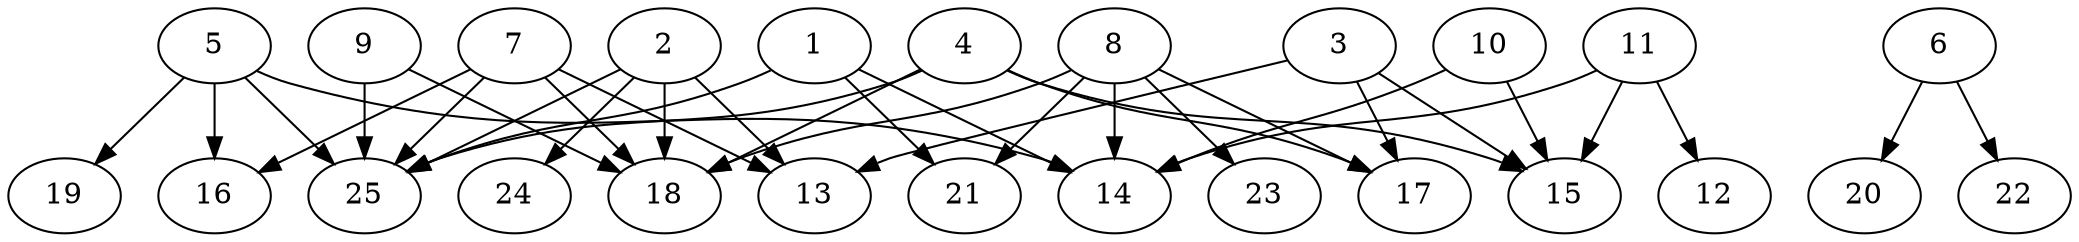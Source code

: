// DAG automatically generated by daggen at Fri Aug  4 16:35:14 2017
// ./daggen --dot -n 25 --fat 0.8 --regular 0.8 --density 0.8 --jump 2 
digraph G {
  1 [size="68719", alpha="0.20"]
  1 -> 14 [size ="134"]
  1 -> 21 [size ="134"]
  1 -> 25 [size ="134"]
  2 [size="13980", alpha="0.10"]
  2 -> 13 [size ="839"]
  2 -> 18 [size ="839"]
  2 -> 24 [size ="839"]
  2 -> 25 [size ="839"]
  3 [size="2494", alpha="0.13"]
  3 -> 13 [size ="134"]
  3 -> 15 [size ="134"]
  3 -> 17 [size ="134"]
  4 [size="19042", alpha="0.13"]
  4 -> 15 [size ="679"]
  4 -> 17 [size ="679"]
  4 -> 18 [size ="679"]
  4 -> 25 [size ="679"]
  5 [size="1073742", alpha="0.01"]
  5 -> 14 [size ="839"]
  5 -> 16 [size ="839"]
  5 -> 19 [size ="839"]
  5 -> 25 [size ="839"]
  6 [size="1700", alpha="0.05"]
  6 -> 20 [size ="75"]
  6 -> 22 [size ="75"]
  7 [size="1073742", alpha="0.13"]
  7 -> 13 [size ="839"]
  7 -> 16 [size ="839"]
  7 -> 18 [size ="839"]
  7 -> 25 [size ="839"]
  8 [size="134218", alpha="0.09"]
  8 -> 14 [size ="210"]
  8 -> 17 [size ="210"]
  8 -> 18 [size ="210"]
  8 -> 21 [size ="210"]
  8 -> 23 [size ="210"]
  9 [size="28991", alpha="0.16"]
  9 -> 18 [size ="75"]
  9 -> 25 [size ="75"]
  10 [size="5734", alpha="0.12"]
  10 -> 14 [size ="302"]
  10 -> 15 [size ="302"]
  11 [size="12020", alpha="0.08"]
  11 -> 12 [size ="302"]
  11 -> 14 [size ="302"]
  11 -> 15 [size ="302"]
  12 [size="13986", alpha="0.11"]
  13 [size="782758", alpha="0.07"]
  14 [size="395408", alpha="0.11"]
  15 [size="368293", alpha="0.12"]
  16 [size="332981", alpha="0.05"]
  17 [size="231928", alpha="0.19"]
  18 [size="28991", alpha="0.17"]
  19 [size="1082168", alpha="0.10"]
  20 [size="101150", alpha="0.14"]
  21 [size="549756", alpha="0.07"]
  22 [size="19738", alpha="0.16"]
  23 [size="612840", alpha="0.12"]
  24 [size="678773", alpha="0.04"]
  25 [size="11031", alpha="0.09"]
}
